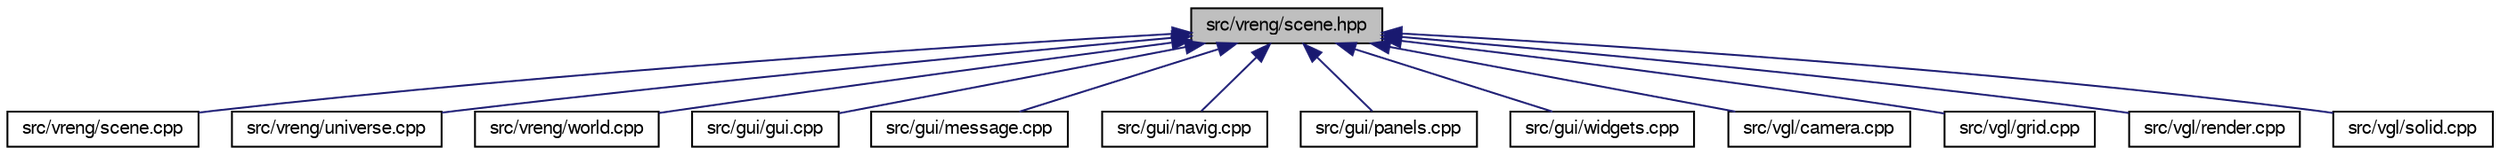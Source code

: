 digraph "src/vreng/scene.hpp"
{
 // LATEX_PDF_SIZE
  bgcolor="transparent";
  edge [fontname="FreeSans",fontsize="10",labelfontname="FreeSans",labelfontsize="10"];
  node [fontname="FreeSans",fontsize="10",shape=record];
  Node1 [label="src/vreng/scene.hpp",height=0.2,width=0.4,color="black", fillcolor="grey75", style="filled", fontcolor="black",tooltip=" "];
  Node1 -> Node2 [dir="back",color="midnightblue",fontsize="10",style="solid",fontname="FreeSans"];
  Node2 [label="src/vreng/scene.cpp",height=0.2,width=0.4,color="black",URL="$a00080.html",tooltip=" "];
  Node1 -> Node3 [dir="back",color="midnightblue",fontsize="10",style="solid",fontname="FreeSans"];
  Node3 [label="src/vreng/universe.cpp",height=0.2,width=0.4,color="black",URL="$a00125.html",tooltip=" "];
  Node1 -> Node4 [dir="back",color="midnightblue",fontsize="10",style="solid",fontname="FreeSans"];
  Node4 [label="src/vreng/world.cpp",height=0.2,width=0.4,color="black",URL="$a00146.html",tooltip=" "];
  Node1 -> Node5 [dir="back",color="midnightblue",fontsize="10",style="solid",fontname="FreeSans"];
  Node5 [label="src/gui/gui.cpp",height=0.2,width=0.4,color="black",URL="$a00206.html",tooltip=" "];
  Node1 -> Node6 [dir="back",color="midnightblue",fontsize="10",style="solid",fontname="FreeSans"];
  Node6 [label="src/gui/message.cpp",height=0.2,width=0.4,color="black",URL="$a00218.html",tooltip=" "];
  Node1 -> Node7 [dir="back",color="midnightblue",fontsize="10",style="solid",fontname="FreeSans"];
  Node7 [label="src/gui/navig.cpp",height=0.2,width=0.4,color="black",URL="$a00230.html",tooltip=" "];
  Node1 -> Node8 [dir="back",color="midnightblue",fontsize="10",style="solid",fontname="FreeSans"];
  Node8 [label="src/gui/panels.cpp",height=0.2,width=0.4,color="black",URL="$a00242.html",tooltip=" "];
  Node1 -> Node9 [dir="back",color="midnightblue",fontsize="10",style="solid",fontname="FreeSans"];
  Node9 [label="src/gui/widgets.cpp",height=0.2,width=0.4,color="black",URL="$a00260.html",tooltip=" "];
  Node1 -> Node10 [dir="back",color="midnightblue",fontsize="10",style="solid",fontname="FreeSans"];
  Node10 [label="src/vgl/camera.cpp",height=0.2,width=0.4,color="black",URL="$a00944.html",tooltip=" "];
  Node1 -> Node11 [dir="back",color="midnightblue",fontsize="10",style="solid",fontname="FreeSans"];
  Node11 [label="src/vgl/grid.cpp",height=0.2,width=0.4,color="black",URL="$a00971.html",tooltip=" "];
  Node1 -> Node12 [dir="back",color="midnightblue",fontsize="10",style="solid",fontname="FreeSans"];
  Node12 [label="src/vgl/render.cpp",height=0.2,width=0.4,color="black",URL="$a00989.html",tooltip=" "];
  Node1 -> Node13 [dir="back",color="midnightblue",fontsize="10",style="solid",fontname="FreeSans"];
  Node13 [label="src/vgl/solid.cpp",height=0.2,width=0.4,color="black",URL="$a00995.html",tooltip=" "];
}
